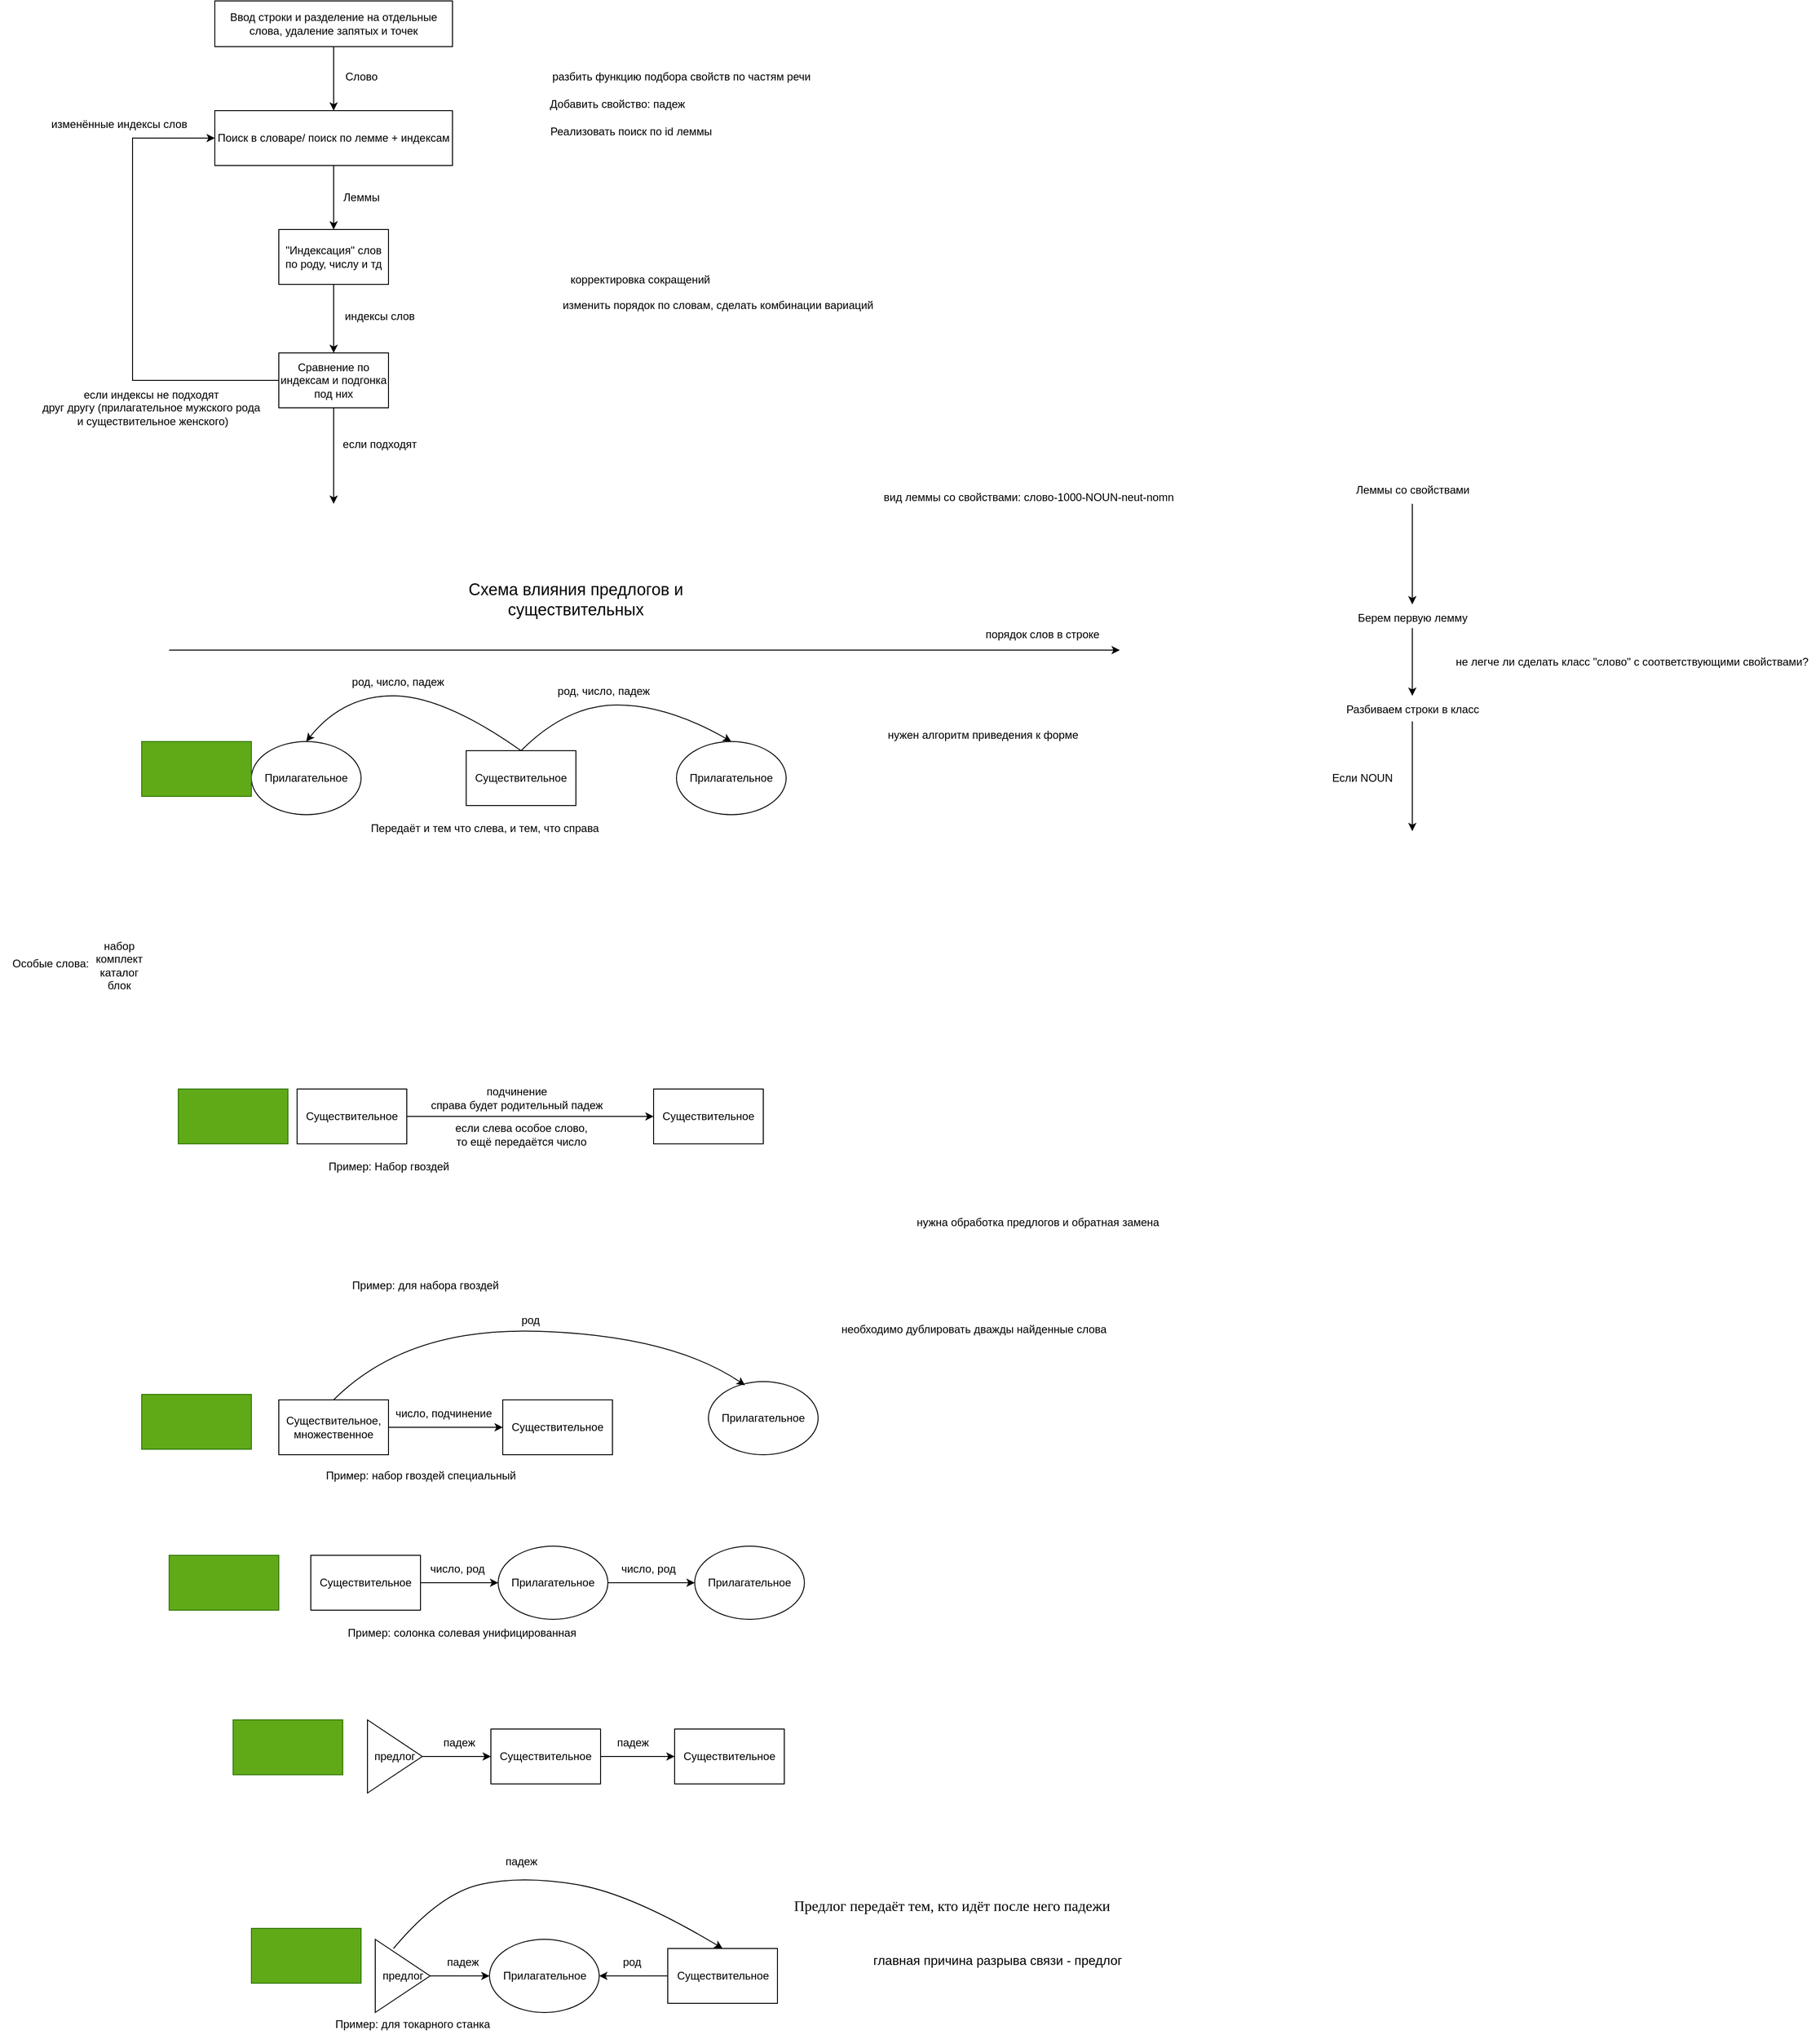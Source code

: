 <mxfile version="27.1.4">
  <diagram name="Страница — 1" id="jLnOedMRefn1-FSvZcaY">
    <mxGraphModel dx="1426" dy="785" grid="1" gridSize="10" guides="1" tooltips="1" connect="1" arrows="1" fold="1" page="1" pageScale="1" pageWidth="827" pageHeight="1169" math="0" shadow="0">
      <root>
        <mxCell id="0" />
        <mxCell id="1" parent="0" />
        <mxCell id="tPMKSkmJaqnPC8uWyhRr-2" style="edgeStyle=orthogonalEdgeStyle;rounded=0;orthogonalLoop=1;jettySize=auto;html=1;entryX=0.5;entryY=0;entryDx=0;entryDy=0;" parent="1" source="tPMKSkmJaqnPC8uWyhRr-1" target="tPMKSkmJaqnPC8uWyhRr-3" edge="1">
          <mxGeometry relative="1" as="geometry">
            <mxPoint x="370" y="310" as="targetPoint" />
          </mxGeometry>
        </mxCell>
        <mxCell id="tPMKSkmJaqnPC8uWyhRr-1" value="Ввод строки и разделение на отдельные слова, удаление запятых и точек" style="rounded=0;whiteSpace=wrap;html=1;" parent="1" vertex="1">
          <mxGeometry x="240" y="170" width="260" height="50" as="geometry" />
        </mxCell>
        <mxCell id="tPMKSkmJaqnPC8uWyhRr-5" style="edgeStyle=orthogonalEdgeStyle;rounded=0;orthogonalLoop=1;jettySize=auto;html=1;" parent="1" source="tPMKSkmJaqnPC8uWyhRr-3" target="tPMKSkmJaqnPC8uWyhRr-4" edge="1">
          <mxGeometry relative="1" as="geometry" />
        </mxCell>
        <mxCell id="tPMKSkmJaqnPC8uWyhRr-3" value="Поиск в словаре/ поиск по лемме + индексам" style="rounded=0;whiteSpace=wrap;html=1;" parent="1" vertex="1">
          <mxGeometry x="240" y="290" width="260" height="60" as="geometry" />
        </mxCell>
        <mxCell id="tPMKSkmJaqnPC8uWyhRr-9" style="edgeStyle=orthogonalEdgeStyle;rounded=0;orthogonalLoop=1;jettySize=auto;html=1;entryX=0.5;entryY=0;entryDx=0;entryDy=0;" parent="1" source="tPMKSkmJaqnPC8uWyhRr-4" target="tPMKSkmJaqnPC8uWyhRr-8" edge="1">
          <mxGeometry relative="1" as="geometry" />
        </mxCell>
        <mxCell id="tPMKSkmJaqnPC8uWyhRr-4" value="&quot;Индексация&quot; слов по роду, числу и тд" style="rounded=0;whiteSpace=wrap;html=1;" parent="1" vertex="1">
          <mxGeometry x="310" y="420" width="120" height="60" as="geometry" />
        </mxCell>
        <mxCell id="tPMKSkmJaqnPC8uWyhRr-6" value="Слово" style="text;html=1;align=center;verticalAlign=middle;resizable=0;points=[];autosize=1;strokeColor=none;fillColor=none;" parent="1" vertex="1">
          <mxGeometry x="370" y="238" width="60" height="30" as="geometry" />
        </mxCell>
        <mxCell id="tPMKSkmJaqnPC8uWyhRr-7" value="Леммы" style="text;html=1;align=center;verticalAlign=middle;resizable=0;points=[];autosize=1;strokeColor=none;fillColor=none;" parent="1" vertex="1">
          <mxGeometry x="370" y="370" width="60" height="30" as="geometry" />
        </mxCell>
        <mxCell id="tPMKSkmJaqnPC8uWyhRr-10" style="edgeStyle=orthogonalEdgeStyle;rounded=0;orthogonalLoop=1;jettySize=auto;html=1;entryX=0;entryY=0.5;entryDx=0;entryDy=0;" parent="1" source="tPMKSkmJaqnPC8uWyhRr-8" target="tPMKSkmJaqnPC8uWyhRr-3" edge="1">
          <mxGeometry relative="1" as="geometry">
            <Array as="points">
              <mxPoint x="150" y="585" />
              <mxPoint x="150" y="320" />
            </Array>
          </mxGeometry>
        </mxCell>
        <mxCell id="iwDVzfNXNj2g2RUYvlDA-2" style="edgeStyle=orthogonalEdgeStyle;rounded=0;orthogonalLoop=1;jettySize=auto;html=1;" parent="1" source="tPMKSkmJaqnPC8uWyhRr-8" edge="1">
          <mxGeometry relative="1" as="geometry">
            <mxPoint x="370" y="720" as="targetPoint" />
          </mxGeometry>
        </mxCell>
        <mxCell id="tPMKSkmJaqnPC8uWyhRr-8" value="Сравнение по индексам и подгонка под них" style="rounded=0;whiteSpace=wrap;html=1;" parent="1" vertex="1">
          <mxGeometry x="310" y="555" width="120" height="60" as="geometry" />
        </mxCell>
        <mxCell id="tPMKSkmJaqnPC8uWyhRr-11" value="индексы слов" style="text;html=1;align=center;verticalAlign=middle;resizable=0;points=[];autosize=1;strokeColor=none;fillColor=none;" parent="1" vertex="1">
          <mxGeometry x="370" y="500" width="100" height="30" as="geometry" />
        </mxCell>
        <mxCell id="tPMKSkmJaqnPC8uWyhRr-12" value="изменённые индексы слов" style="text;html=1;align=center;verticalAlign=middle;resizable=0;points=[];autosize=1;strokeColor=none;fillColor=none;" parent="1" vertex="1">
          <mxGeometry x="50" y="290" width="170" height="30" as="geometry" />
        </mxCell>
        <mxCell id="iwDVzfNXNj2g2RUYvlDA-1" value="если индексы не подходят &lt;br&gt;друг другу (прилагательное мужского рода&lt;br&gt;&amp;nbsp;и существительное женского)" style="text;html=1;align=center;verticalAlign=middle;resizable=0;points=[];autosize=1;strokeColor=none;fillColor=none;" parent="1" vertex="1">
          <mxGeometry x="40" y="585" width="260" height="60" as="geometry" />
        </mxCell>
        <mxCell id="iwDVzfNXNj2g2RUYvlDA-3" value="если подходят" style="text;html=1;align=center;verticalAlign=middle;resizable=0;points=[];autosize=1;strokeColor=none;fillColor=none;" parent="1" vertex="1">
          <mxGeometry x="370" y="640" width="100" height="30" as="geometry" />
        </mxCell>
        <mxCell id="yrZKxFpwJ9V6xFAHWGAz-1" value="изменить порядок по словам, сделать комбинации вариаций&lt;div&gt;&lt;br&gt;&lt;/div&gt;" style="text;html=1;align=center;verticalAlign=middle;resizable=0;points=[];autosize=1;strokeColor=none;fillColor=none;" parent="1" vertex="1">
          <mxGeometry x="610" y="490" width="360" height="40" as="geometry" />
        </mxCell>
        <mxCell id="yrZKxFpwJ9V6xFAHWGAz-3" value="разбить функцию подбора свойств по частям речи" style="text;html=1;align=center;verticalAlign=middle;resizable=0;points=[];autosize=1;strokeColor=none;fillColor=none;" parent="1" vertex="1">
          <mxGeometry x="595" y="238" width="310" height="30" as="geometry" />
        </mxCell>
        <mxCell id="Lr9Ap_2466yuW7MBvXfH-1" value="Реализовать поиск по id леммы" style="text;html=1;align=center;verticalAlign=middle;resizable=0;points=[];autosize=1;strokeColor=none;fillColor=none;" parent="1" vertex="1">
          <mxGeometry x="595" y="298" width="200" height="30" as="geometry" />
        </mxCell>
        <mxCell id="Lr9Ap_2466yuW7MBvXfH-2" value="Добавить свойство: падеж" style="text;html=1;align=center;verticalAlign=middle;resizable=0;points=[];autosize=1;strokeColor=none;fillColor=none;" parent="1" vertex="1">
          <mxGeometry x="595" y="268" width="170" height="30" as="geometry" />
        </mxCell>
        <mxCell id="Lr9Ap_2466yuW7MBvXfH-3" value="корректировка сокращений" style="text;html=1;align=center;verticalAlign=middle;resizable=0;points=[];autosize=1;strokeColor=none;fillColor=none;" parent="1" vertex="1">
          <mxGeometry x="615" y="460" width="180" height="30" as="geometry" />
        </mxCell>
        <mxCell id="Lr9Ap_2466yuW7MBvXfH-4" value="&lt;font style=&quot;font-size: 18px;&quot;&gt;Схема влияния предлогов и существительных&lt;/font&gt;" style="text;html=1;align=center;verticalAlign=middle;whiteSpace=wrap;rounded=0;" parent="1" vertex="1">
          <mxGeometry x="515" y="810" width="240" height="30" as="geometry" />
        </mxCell>
        <mxCell id="Lr9Ap_2466yuW7MBvXfH-5" value="Существительное" style="rounded=0;whiteSpace=wrap;html=1;" parent="1" vertex="1">
          <mxGeometry x="515" y="990" width="120" height="60" as="geometry" />
        </mxCell>
        <mxCell id="Lr9Ap_2466yuW7MBvXfH-7" value="Прилагательное" style="ellipse;whiteSpace=wrap;html=1;" parent="1" vertex="1">
          <mxGeometry x="745" y="980" width="120" height="80" as="geometry" />
        </mxCell>
        <mxCell id="Lr9Ap_2466yuW7MBvXfH-8" value="" style="curved=1;endArrow=classic;html=1;rounded=0;exitX=0.5;exitY=0;exitDx=0;exitDy=0;entryX=0.5;entryY=0;entryDx=0;entryDy=0;" parent="1" source="Lr9Ap_2466yuW7MBvXfH-5" target="Lr9Ap_2466yuW7MBvXfH-7" edge="1">
          <mxGeometry width="50" height="50" relative="1" as="geometry">
            <mxPoint x="645" y="980" as="sourcePoint" />
            <mxPoint x="695" y="930" as="targetPoint" />
            <Array as="points">
              <mxPoint x="625" y="940" />
              <mxPoint x="735" y="940" />
            </Array>
          </mxGeometry>
        </mxCell>
        <mxCell id="Lr9Ap_2466yuW7MBvXfH-9" value="род, число, падеж" style="text;html=1;align=center;verticalAlign=middle;resizable=0;points=[];autosize=1;strokeColor=none;fillColor=none;" parent="1" vertex="1">
          <mxGeometry x="605" y="910" width="120" height="30" as="geometry" />
        </mxCell>
        <mxCell id="Lr9Ap_2466yuW7MBvXfH-25" style="edgeStyle=orthogonalEdgeStyle;rounded=0;orthogonalLoop=1;jettySize=auto;html=1;entryX=1;entryY=0.5;entryDx=0;entryDy=0;" parent="1" source="Lr9Ap_2466yuW7MBvXfH-11" target="Lr9Ap_2466yuW7MBvXfH-15" edge="1">
          <mxGeometry relative="1" as="geometry" />
        </mxCell>
        <mxCell id="Lr9Ap_2466yuW7MBvXfH-11" value="Существительное" style="rounded=0;whiteSpace=wrap;html=1;" parent="1" vertex="1">
          <mxGeometry x="735.5" y="2300" width="120" height="60" as="geometry" />
        </mxCell>
        <mxCell id="Lr9Ap_2466yuW7MBvXfH-23" style="edgeStyle=orthogonalEdgeStyle;rounded=0;orthogonalLoop=1;jettySize=auto;html=1;entryX=0;entryY=0.5;entryDx=0;entryDy=0;" parent="1" source="Lr9Ap_2466yuW7MBvXfH-12" target="Lr9Ap_2466yuW7MBvXfH-15" edge="1">
          <mxGeometry relative="1" as="geometry" />
        </mxCell>
        <mxCell id="Lr9Ap_2466yuW7MBvXfH-12" value="предлог" style="triangle;whiteSpace=wrap;html=1;" parent="1" vertex="1">
          <mxGeometry x="415.5" y="2290" width="60" height="80" as="geometry" />
        </mxCell>
        <mxCell id="Lr9Ap_2466yuW7MBvXfH-15" value="Прилагательное" style="ellipse;whiteSpace=wrap;html=1;" parent="1" vertex="1">
          <mxGeometry x="540.5" y="2290" width="120" height="80" as="geometry" />
        </mxCell>
        <mxCell id="Lr9Ap_2466yuW7MBvXfH-16" value="" style="curved=1;endArrow=classic;html=1;rounded=0;exitX=0.333;exitY=0.125;exitDx=0;exitDy=0;exitPerimeter=0;entryX=0.5;entryY=0;entryDx=0;entryDy=0;" parent="1" source="Lr9Ap_2466yuW7MBvXfH-12" target="Lr9Ap_2466yuW7MBvXfH-11" edge="1">
          <mxGeometry width="50" height="50" relative="1" as="geometry">
            <mxPoint x="565.5" y="2220" as="sourcePoint" />
            <mxPoint x="615.5" y="2170" as="targetPoint" />
            <Array as="points">
              <mxPoint x="485.5" y="2240" />
              <mxPoint x="575.5" y="2220" />
              <mxPoint x="695.5" y="2240" />
            </Array>
          </mxGeometry>
        </mxCell>
        <mxCell id="Lr9Ap_2466yuW7MBvXfH-17" value="падеж" style="text;html=1;align=center;verticalAlign=middle;resizable=0;points=[];autosize=1;strokeColor=none;fillColor=none;" parent="1" vertex="1">
          <mxGeometry x="545" y="2190" width="60" height="30" as="geometry" />
        </mxCell>
        <mxCell id="Lr9Ap_2466yuW7MBvXfH-19" value="" style="endArrow=classic;html=1;rounded=0;" parent="1" edge="1">
          <mxGeometry width="50" height="50" relative="1" as="geometry">
            <mxPoint x="190" y="880" as="sourcePoint" />
            <mxPoint x="1230" y="880" as="targetPoint" />
          </mxGeometry>
        </mxCell>
        <mxCell id="Lr9Ap_2466yuW7MBvXfH-20" value="порядок слов в строке" style="text;html=1;align=center;verticalAlign=middle;resizable=0;points=[];autosize=1;strokeColor=none;fillColor=none;" parent="1" vertex="1">
          <mxGeometry x="1070" y="848" width="150" height="30" as="geometry" />
        </mxCell>
        <mxCell id="Lr9Ap_2466yuW7MBvXfH-24" value="падеж" style="text;html=1;align=center;verticalAlign=middle;resizable=0;points=[];autosize=1;strokeColor=none;fillColor=none;" parent="1" vertex="1">
          <mxGeometry x="480.5" y="2300" width="60" height="30" as="geometry" />
        </mxCell>
        <mxCell id="Lr9Ap_2466yuW7MBvXfH-26" value="род" style="text;html=1;align=center;verticalAlign=middle;resizable=0;points=[];autosize=1;strokeColor=none;fillColor=none;" parent="1" vertex="1">
          <mxGeometry x="675.5" y="2300" width="40" height="30" as="geometry" />
        </mxCell>
        <mxCell id="Lr9Ap_2466yuW7MBvXfH-27" value="набор&lt;br&gt;комплект&lt;br&gt;каталог&lt;br&gt;блок" style="text;html=1;align=center;verticalAlign=middle;resizable=0;points=[];autosize=1;strokeColor=none;fillColor=none;" parent="1" vertex="1">
          <mxGeometry x="100" y="1190" width="70" height="70" as="geometry" />
        </mxCell>
        <mxCell id="Lr9Ap_2466yuW7MBvXfH-29" value="Прилагательное" style="ellipse;whiteSpace=wrap;html=1;" parent="1" vertex="1">
          <mxGeometry x="280" y="980" width="120" height="80" as="geometry" />
        </mxCell>
        <mxCell id="Lr9Ap_2466yuW7MBvXfH-30" value="" style="curved=1;endArrow=classic;html=1;rounded=0;exitX=0.5;exitY=0;exitDx=0;exitDy=0;entryX=0.5;entryY=0;entryDx=0;entryDy=0;" parent="1" source="Lr9Ap_2466yuW7MBvXfH-5" target="Lr9Ap_2466yuW7MBvXfH-29" edge="1">
          <mxGeometry width="50" height="50" relative="1" as="geometry">
            <mxPoint x="560" y="970" as="sourcePoint" />
            <mxPoint x="330" y="980" as="targetPoint" />
            <Array as="points">
              <mxPoint x="490" y="930" />
              <mxPoint x="380" y="930" />
            </Array>
          </mxGeometry>
        </mxCell>
        <mxCell id="Lr9Ap_2466yuW7MBvXfH-32" value="род, число, падеж" style="text;html=1;align=center;verticalAlign=middle;resizable=0;points=[];autosize=1;strokeColor=none;fillColor=none;" parent="1" vertex="1">
          <mxGeometry x="380" y="900" width="120" height="30" as="geometry" />
        </mxCell>
        <mxCell id="Lr9Ap_2466yuW7MBvXfH-33" value="Существительное" style="rounded=0;whiteSpace=wrap;html=1;" parent="1" vertex="1">
          <mxGeometry x="720" y="1360" width="120" height="60" as="geometry" />
        </mxCell>
        <mxCell id="Lr9Ap_2466yuW7MBvXfH-35" style="edgeStyle=orthogonalEdgeStyle;rounded=0;orthogonalLoop=1;jettySize=auto;html=1;entryX=0;entryY=0.5;entryDx=0;entryDy=0;" parent="1" source="Lr9Ap_2466yuW7MBvXfH-34" target="Lr9Ap_2466yuW7MBvXfH-33" edge="1">
          <mxGeometry relative="1" as="geometry" />
        </mxCell>
        <mxCell id="Lr9Ap_2466yuW7MBvXfH-34" value="Существительное" style="rounded=0;whiteSpace=wrap;html=1;" parent="1" vertex="1">
          <mxGeometry x="330" y="1360" width="120" height="60" as="geometry" />
        </mxCell>
        <mxCell id="Lr9Ap_2466yuW7MBvXfH-36" value="подчинение&lt;br&gt;справа будет родительный падеж" style="text;html=1;align=center;verticalAlign=middle;resizable=0;points=[];autosize=1;strokeColor=none;fillColor=none;" parent="1" vertex="1">
          <mxGeometry x="465" y="1350" width="210" height="40" as="geometry" />
        </mxCell>
        <mxCell id="Lr9Ap_2466yuW7MBvXfH-37" value="если слева особое слово, &lt;br&gt;то ещё передаётся число" style="text;html=1;align=center;verticalAlign=middle;resizable=0;points=[];autosize=1;strokeColor=none;fillColor=none;" parent="1" vertex="1">
          <mxGeometry x="490" y="1390" width="170" height="40" as="geometry" />
        </mxCell>
        <mxCell id="Lr9Ap_2466yuW7MBvXfH-38" value="Особые слова:" style="text;html=1;align=center;verticalAlign=middle;resizable=0;points=[];autosize=1;strokeColor=none;fillColor=none;" parent="1" vertex="1">
          <mxGeometry x="5" y="1208" width="110" height="30" as="geometry" />
        </mxCell>
        <mxCell id="Lr9Ap_2466yuW7MBvXfH-44" style="edgeStyle=orthogonalEdgeStyle;rounded=0;orthogonalLoop=1;jettySize=auto;html=1;entryX=0;entryY=0.5;entryDx=0;entryDy=0;" parent="1" source="Lr9Ap_2466yuW7MBvXfH-39" target="Lr9Ap_2466yuW7MBvXfH-41" edge="1">
          <mxGeometry relative="1" as="geometry" />
        </mxCell>
        <mxCell id="Lr9Ap_2466yuW7MBvXfH-39" value="предлог" style="triangle;whiteSpace=wrap;html=1;" parent="1" vertex="1">
          <mxGeometry x="407" y="2050" width="60" height="80" as="geometry" />
        </mxCell>
        <mxCell id="Lr9Ap_2466yuW7MBvXfH-40" value="Существительное" style="rounded=0;whiteSpace=wrap;html=1;" parent="1" vertex="1">
          <mxGeometry x="743" y="2060" width="120" height="60" as="geometry" />
        </mxCell>
        <mxCell id="Lr9Ap_2466yuW7MBvXfH-46" style="edgeStyle=orthogonalEdgeStyle;rounded=0;orthogonalLoop=1;jettySize=auto;html=1;entryX=0;entryY=0.5;entryDx=0;entryDy=0;" parent="1" source="Lr9Ap_2466yuW7MBvXfH-41" target="Lr9Ap_2466yuW7MBvXfH-40" edge="1">
          <mxGeometry relative="1" as="geometry" />
        </mxCell>
        <mxCell id="Lr9Ap_2466yuW7MBvXfH-41" value="Существительное" style="rounded=0;whiteSpace=wrap;html=1;" parent="1" vertex="1">
          <mxGeometry x="542" y="2060" width="120" height="60" as="geometry" />
        </mxCell>
        <mxCell id="Lr9Ap_2466yuW7MBvXfH-45" value="падеж" style="text;html=1;align=center;verticalAlign=middle;resizable=0;points=[];autosize=1;strokeColor=none;fillColor=none;" parent="1" vertex="1">
          <mxGeometry x="477" y="2060" width="60" height="30" as="geometry" />
        </mxCell>
        <mxCell id="Lr9Ap_2466yuW7MBvXfH-47" value="падеж" style="text;html=1;align=center;verticalAlign=middle;resizable=0;points=[];autosize=1;strokeColor=none;fillColor=none;" parent="1" vertex="1">
          <mxGeometry x="667" y="2060" width="60" height="30" as="geometry" />
        </mxCell>
        <mxCell id="Lr9Ap_2466yuW7MBvXfH-52" style="edgeStyle=orthogonalEdgeStyle;rounded=0;orthogonalLoop=1;jettySize=auto;html=1;entryX=0;entryY=0.5;entryDx=0;entryDy=0;" parent="1" source="Lr9Ap_2466yuW7MBvXfH-48" target="Lr9Ap_2466yuW7MBvXfH-50" edge="1">
          <mxGeometry relative="1" as="geometry" />
        </mxCell>
        <mxCell id="Lr9Ap_2466yuW7MBvXfH-48" value="Существительное, множественное" style="rounded=0;whiteSpace=wrap;html=1;" parent="1" vertex="1">
          <mxGeometry x="310" y="1700" width="120" height="60" as="geometry" />
        </mxCell>
        <mxCell id="Lr9Ap_2466yuW7MBvXfH-50" value="Существительное" style="rounded=0;whiteSpace=wrap;html=1;" parent="1" vertex="1">
          <mxGeometry x="555" y="1700" width="120" height="60" as="geometry" />
        </mxCell>
        <mxCell id="Lr9Ap_2466yuW7MBvXfH-51" value="Прилагательное" style="ellipse;whiteSpace=wrap;html=1;" parent="1" vertex="1">
          <mxGeometry x="780" y="1680" width="120" height="80" as="geometry" />
        </mxCell>
        <mxCell id="Lr9Ap_2466yuW7MBvXfH-53" value="число, подчинение" style="text;html=1;align=center;verticalAlign=middle;resizable=0;points=[];autosize=1;strokeColor=none;fillColor=none;" parent="1" vertex="1">
          <mxGeometry x="425" y="1700" width="130" height="30" as="geometry" />
        </mxCell>
        <mxCell id="Lr9Ap_2466yuW7MBvXfH-54" value="" style="curved=1;endArrow=classic;html=1;rounded=0;exitX=0.5;exitY=0;exitDx=0;exitDy=0;entryX=0.333;entryY=0.05;entryDx=0;entryDy=0;entryPerimeter=0;" parent="1" source="Lr9Ap_2466yuW7MBvXfH-48" target="Lr9Ap_2466yuW7MBvXfH-51" edge="1">
          <mxGeometry width="50" height="50" relative="1" as="geometry">
            <mxPoint x="590" y="1670" as="sourcePoint" />
            <mxPoint x="640" y="1620" as="targetPoint" />
            <Array as="points">
              <mxPoint x="450" y="1620" />
              <mxPoint x="740" y="1630" />
            </Array>
          </mxGeometry>
        </mxCell>
        <mxCell id="Lr9Ap_2466yuW7MBvXfH-55" value="род" style="text;html=1;align=center;verticalAlign=middle;resizable=0;points=[];autosize=1;strokeColor=none;fillColor=none;" parent="1" vertex="1">
          <mxGeometry x="565" y="1598" width="40" height="30" as="geometry" />
        </mxCell>
        <mxCell id="Lr9Ap_2466yuW7MBvXfH-60" style="edgeStyle=orthogonalEdgeStyle;rounded=0;orthogonalLoop=1;jettySize=auto;html=1;entryX=0;entryY=0.5;entryDx=0;entryDy=0;" parent="1" source="Lr9Ap_2466yuW7MBvXfH-57" target="Lr9Ap_2466yuW7MBvXfH-58" edge="1">
          <mxGeometry relative="1" as="geometry" />
        </mxCell>
        <mxCell id="Lr9Ap_2466yuW7MBvXfH-57" value="Существительное" style="rounded=0;whiteSpace=wrap;html=1;" parent="1" vertex="1">
          <mxGeometry x="345" y="1870" width="120" height="60" as="geometry" />
        </mxCell>
        <mxCell id="Lr9Ap_2466yuW7MBvXfH-62" style="edgeStyle=orthogonalEdgeStyle;rounded=0;orthogonalLoop=1;jettySize=auto;html=1;entryX=0;entryY=0.5;entryDx=0;entryDy=0;" parent="1" source="Lr9Ap_2466yuW7MBvXfH-58" target="Lr9Ap_2466yuW7MBvXfH-59" edge="1">
          <mxGeometry relative="1" as="geometry" />
        </mxCell>
        <mxCell id="Lr9Ap_2466yuW7MBvXfH-58" value="Прилагательное" style="ellipse;whiteSpace=wrap;html=1;" parent="1" vertex="1">
          <mxGeometry x="550" y="1860" width="120" height="80" as="geometry" />
        </mxCell>
        <mxCell id="Lr9Ap_2466yuW7MBvXfH-59" value="Прилагательное" style="ellipse;whiteSpace=wrap;html=1;" parent="1" vertex="1">
          <mxGeometry x="765" y="1860" width="120" height="80" as="geometry" />
        </mxCell>
        <mxCell id="Lr9Ap_2466yuW7MBvXfH-61" value="число, род" style="text;html=1;align=center;verticalAlign=middle;resizable=0;points=[];autosize=1;strokeColor=none;fillColor=none;" parent="1" vertex="1">
          <mxGeometry x="465" y="1870" width="80" height="30" as="geometry" />
        </mxCell>
        <mxCell id="Lr9Ap_2466yuW7MBvXfH-63" value="число, род" style="text;html=1;align=center;verticalAlign=middle;resizable=0;points=[];autosize=1;strokeColor=none;fillColor=none;" parent="1" vertex="1">
          <mxGeometry x="674" y="1870" width="80" height="30" as="geometry" />
        </mxCell>
        <mxCell id="Lr9Ap_2466yuW7MBvXfH-64" value="&lt;font size=&quot;3&quot; face=&quot;Times New Roman&quot;&gt;Предлог передаёт тем, кто идёт после него падежи&lt;/font&gt;" style="text;html=1;align=center;verticalAlign=middle;resizable=0;points=[];autosize=1;strokeColor=none;fillColor=none;" parent="1" vertex="1">
          <mxGeometry x="860.5" y="2238" width="370" height="30" as="geometry" />
        </mxCell>
        <mxCell id="Lr9Ap_2466yuW7MBvXfH-65" value="Пример: для токарного станка" style="text;html=1;align=center;verticalAlign=middle;resizable=0;points=[];autosize=1;strokeColor=none;fillColor=none;" parent="1" vertex="1">
          <mxGeometry x="360.5" y="2368" width="190" height="30" as="geometry" />
        </mxCell>
        <mxCell id="Lr9Ap_2466yuW7MBvXfH-66" value="Пример: Набор гвоздей" style="text;html=1;align=center;verticalAlign=middle;resizable=0;points=[];autosize=1;strokeColor=none;fillColor=none;" parent="1" vertex="1">
          <mxGeometry x="350" y="1430" width="160" height="30" as="geometry" />
        </mxCell>
        <mxCell id="Lr9Ap_2466yuW7MBvXfH-67" value="Пример: для набора гвоздей" style="text;html=1;align=center;verticalAlign=middle;resizable=0;points=[];autosize=1;strokeColor=none;fillColor=none;" parent="1" vertex="1">
          <mxGeometry x="380" y="1560" width="180" height="30" as="geometry" />
        </mxCell>
        <mxCell id="Lr9Ap_2466yuW7MBvXfH-68" value="Пример: набор гвоздей специальный" style="text;html=1;align=center;verticalAlign=middle;resizable=0;points=[];autosize=1;strokeColor=none;fillColor=none;" parent="1" vertex="1">
          <mxGeometry x="350" y="1768" width="230" height="30" as="geometry" />
        </mxCell>
        <mxCell id="Lr9Ap_2466yuW7MBvXfH-69" value="Пример: солонка солевая унифицированная" style="text;html=1;align=center;verticalAlign=middle;resizable=0;points=[];autosize=1;strokeColor=none;fillColor=none;" parent="1" vertex="1">
          <mxGeometry x="375" y="1940" width="270" height="30" as="geometry" />
        </mxCell>
        <mxCell id="Lr9Ap_2466yuW7MBvXfH-70" value="Передаёт и тем что слева, и тем, что справа" style="text;html=1;align=center;verticalAlign=middle;resizable=0;points=[];autosize=1;strokeColor=none;fillColor=none;" parent="1" vertex="1">
          <mxGeometry x="400" y="1060" width="270" height="30" as="geometry" />
        </mxCell>
        <mxCell id="Lr9Ap_2466yuW7MBvXfH-71" value="&lt;font style=&quot;font-size: 14px;&quot;&gt;главная причина разрыва связи - предлог&lt;/font&gt;" style="text;html=1;align=center;verticalAlign=middle;resizable=0;points=[];autosize=1;strokeColor=none;fillColor=none;" parent="1" vertex="1">
          <mxGeometry x="945.5" y="2298" width="300" height="30" as="geometry" />
        </mxCell>
        <mxCell id="Lr9Ap_2466yuW7MBvXfH-72" value="нужен алгоритм приведения к форме" style="text;html=1;align=center;verticalAlign=middle;resizable=0;points=[];autosize=1;strokeColor=none;fillColor=none;" parent="1" vertex="1">
          <mxGeometry x="965" y="958" width="230" height="30" as="geometry" />
        </mxCell>
        <mxCell id="Lr9Ap_2466yuW7MBvXfH-73" value="" style="endArrow=classic;html=1;rounded=0;" parent="1" edge="1">
          <mxGeometry width="50" height="50" relative="1" as="geometry">
            <mxPoint x="1550" y="720" as="sourcePoint" />
            <mxPoint x="1550" y="830" as="targetPoint" />
          </mxGeometry>
        </mxCell>
        <mxCell id="Lr9Ap_2466yuW7MBvXfH-74" value="Леммы со свойствами" style="text;html=1;align=center;verticalAlign=middle;resizable=0;points=[];autosize=1;strokeColor=none;fillColor=none;" parent="1" vertex="1">
          <mxGeometry x="1475" y="690" width="150" height="30" as="geometry" />
        </mxCell>
        <mxCell id="Lr9Ap_2466yuW7MBvXfH-75" value="Берем первую лемму" style="text;html=1;align=center;verticalAlign=middle;resizable=0;points=[];autosize=1;strokeColor=none;fillColor=none;" parent="1" vertex="1">
          <mxGeometry x="1480" y="830" width="140" height="30" as="geometry" />
        </mxCell>
        <mxCell id="Lr9Ap_2466yuW7MBvXfH-76" value="" style="endArrow=classic;html=1;rounded=0;exitX=0.5;exitY=0.867;exitDx=0;exitDy=0;exitPerimeter=0;" parent="1" source="Lr9Ap_2466yuW7MBvXfH-75" edge="1">
          <mxGeometry width="50" height="50" relative="1" as="geometry">
            <mxPoint x="1549.5" y="870" as="sourcePoint" />
            <mxPoint x="1550" y="930" as="targetPoint" />
          </mxGeometry>
        </mxCell>
        <mxCell id="Lr9Ap_2466yuW7MBvXfH-77" value="Разбиваем строки в класс" style="text;html=1;align=center;verticalAlign=middle;resizable=0;points=[];autosize=1;strokeColor=none;fillColor=none;" parent="1" vertex="1">
          <mxGeometry x="1465" y="930" width="170" height="30" as="geometry" />
        </mxCell>
        <mxCell id="Lr9Ap_2466yuW7MBvXfH-78" value="вид леммы со свойствами: слово-1000-NOUN-neut-nomn" style="text;html=1;align=center;verticalAlign=middle;resizable=0;points=[];autosize=1;strokeColor=none;fillColor=none;" parent="1" vertex="1">
          <mxGeometry x="960" y="698" width="340" height="30" as="geometry" />
        </mxCell>
        <mxCell id="Lr9Ap_2466yuW7MBvXfH-87" value="" style="endArrow=classic;html=1;rounded=0;" parent="1" edge="1">
          <mxGeometry width="50" height="50" relative="1" as="geometry">
            <mxPoint x="1550" y="958" as="sourcePoint" />
            <mxPoint x="1550" y="1078" as="targetPoint" />
          </mxGeometry>
        </mxCell>
        <mxCell id="Lr9Ap_2466yuW7MBvXfH-88" value="Если NOUN" style="text;html=1;align=center;verticalAlign=middle;resizable=0;points=[];autosize=1;strokeColor=none;fillColor=none;" parent="1" vertex="1">
          <mxGeometry x="1450" y="1005" width="90" height="30" as="geometry" />
        </mxCell>
        <mxCell id="Lr9Ap_2466yuW7MBvXfH-90" value="не легче ли сделать класс &quot;слово&quot; с соответствующими свойствами?" style="text;html=1;align=center;verticalAlign=middle;resizable=0;points=[];autosize=1;strokeColor=none;fillColor=none;" parent="1" vertex="1">
          <mxGeometry x="1585" y="878" width="410" height="30" as="geometry" />
        </mxCell>
        <mxCell id="Lr9Ap_2466yuW7MBvXfH-91" value="" style="rounded=0;whiteSpace=wrap;html=1;fillColor=#60a917;fontColor=#ffffff;strokeColor=#2D7600;" parent="1" vertex="1">
          <mxGeometry x="200" y="1360" width="120" height="60" as="geometry" />
        </mxCell>
        <mxCell id="Lr9Ap_2466yuW7MBvXfH-93" value="" style="rounded=0;whiteSpace=wrap;html=1;fillColor=#60a917;fontColor=#ffffff;strokeColor=#2D7600;" parent="1" vertex="1">
          <mxGeometry x="160" y="980" width="120" height="60" as="geometry" />
        </mxCell>
        <mxCell id="Lr9Ap_2466yuW7MBvXfH-94" value="" style="rounded=0;whiteSpace=wrap;html=1;fillColor=#60a917;fontColor=#ffffff;strokeColor=#2D7600;" parent="1" vertex="1">
          <mxGeometry x="160" y="1694" width="120" height="60" as="geometry" />
        </mxCell>
        <mxCell id="Lr9Ap_2466yuW7MBvXfH-95" value="" style="rounded=0;whiteSpace=wrap;html=1;fillColor=#60a917;fontColor=#ffffff;strokeColor=#2D7600;" parent="1" vertex="1">
          <mxGeometry x="190" y="1870" width="120" height="60" as="geometry" />
        </mxCell>
        <mxCell id="HKM8ayVnOuOVuAm7rzK--1" value="нужна обработка предлогов и обратная замена&lt;div&gt;&lt;br&gt;&lt;/div&gt;" style="text;html=1;align=center;verticalAlign=middle;resizable=0;points=[];autosize=1;strokeColor=none;fillColor=none;" vertex="1" parent="1">
          <mxGeometry x="995" y="1493" width="290" height="40" as="geometry" />
        </mxCell>
        <mxCell id="HKM8ayVnOuOVuAm7rzK--2" value="необходимо дублировать дважды найденные слова" style="text;html=1;align=center;verticalAlign=middle;resizable=0;points=[];autosize=1;strokeColor=none;fillColor=none;" vertex="1" parent="1">
          <mxGeometry x="915" y="1608" width="310" height="30" as="geometry" />
        </mxCell>
        <mxCell id="HKM8ayVnOuOVuAm7rzK--3" value="" style="rounded=0;whiteSpace=wrap;html=1;fillColor=#60a917;fontColor=#ffffff;strokeColor=#2D7600;" vertex="1" parent="1">
          <mxGeometry x="260" y="2050" width="120" height="60" as="geometry" />
        </mxCell>
        <mxCell id="HKM8ayVnOuOVuAm7rzK--4" value="" style="rounded=0;whiteSpace=wrap;html=1;fillColor=#60a917;fontColor=#ffffff;strokeColor=#2D7600;" vertex="1" parent="1">
          <mxGeometry x="280" y="2278" width="120" height="60" as="geometry" />
        </mxCell>
      </root>
    </mxGraphModel>
  </diagram>
</mxfile>
